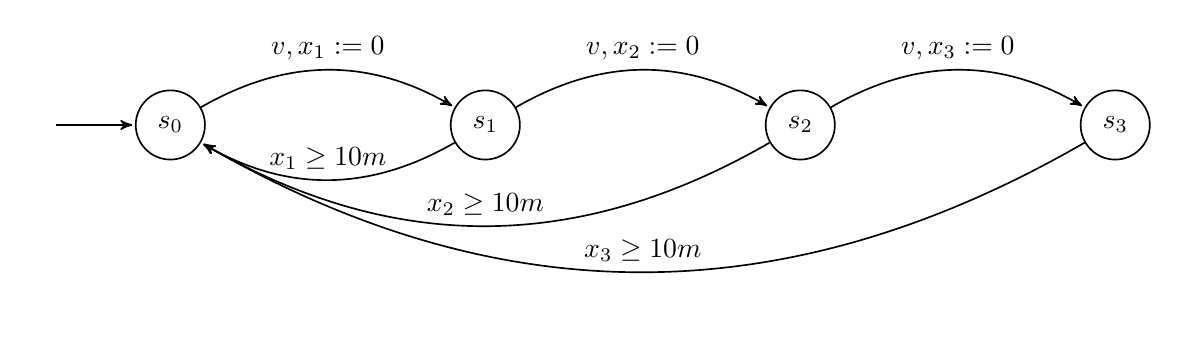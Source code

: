 \usetikzlibrary{arrows,automata,positioning}
\begin{tikzpicture}[->,>=stealth',shorten >=1pt,auto,node distance=4cm, semithick]
	\node(start) {};
	\node[state] (S0) [right=0cm and 1cm of start]{$s_0$};
	\node[state] (S1) [right of=S0] {$s_1$};
	\node[state] (S2) [right of=S1] {$s_2$};
	\node[state] (S3) [right of=S2] {$s_3$};

	\path (start) edge node {} (S0);
	\path (S0) edge [bend left] node {$v, x_1 := 0$} (S1);
	\path (S1) edge [bend left] node [above] {$x_1 \geq 10m$} (S0);
	\path (S1) edge [bend left] node {$v, x_2 := 0$} (S2);
	\path (S2) edge [bend left] node [above] {$x_2 \geq 10m$} (S0);
	\path (S2) edge [bend left] node {$v, x_3 := 0$} (S3);
	\path (S3) edge [bend left] node [above] {$x_3 \geq 10m$} (S0);
\end{tikzpicture}
